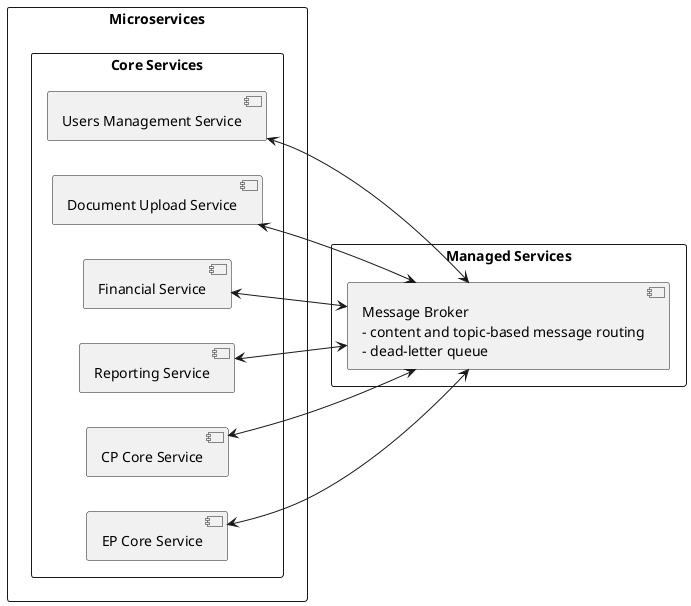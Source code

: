@startuml
left to right direction
rectangle "Managed Services"{
  component Broker [
    Message Broker
    - content and topic-based message routing
    - dead-letter queue
  ]
}
rectangle "Microservices" {
  rectangle "Core Services" as Core {
    [Users Management Service] as User
    [Document Upload Service] as Upload
    [Financial Service] as Financial
    [Reporting Service] as Reporting
    [CP Core Service] as CpCore
    [EP Core Service] as EpCore
  }
  CpCore <--> Broker
  EpCore <--> Broker
  User <--> Broker
  Upload <--> Broker
  Financial <--> Broker
  Reporting <--> Broker
}
@enduml
